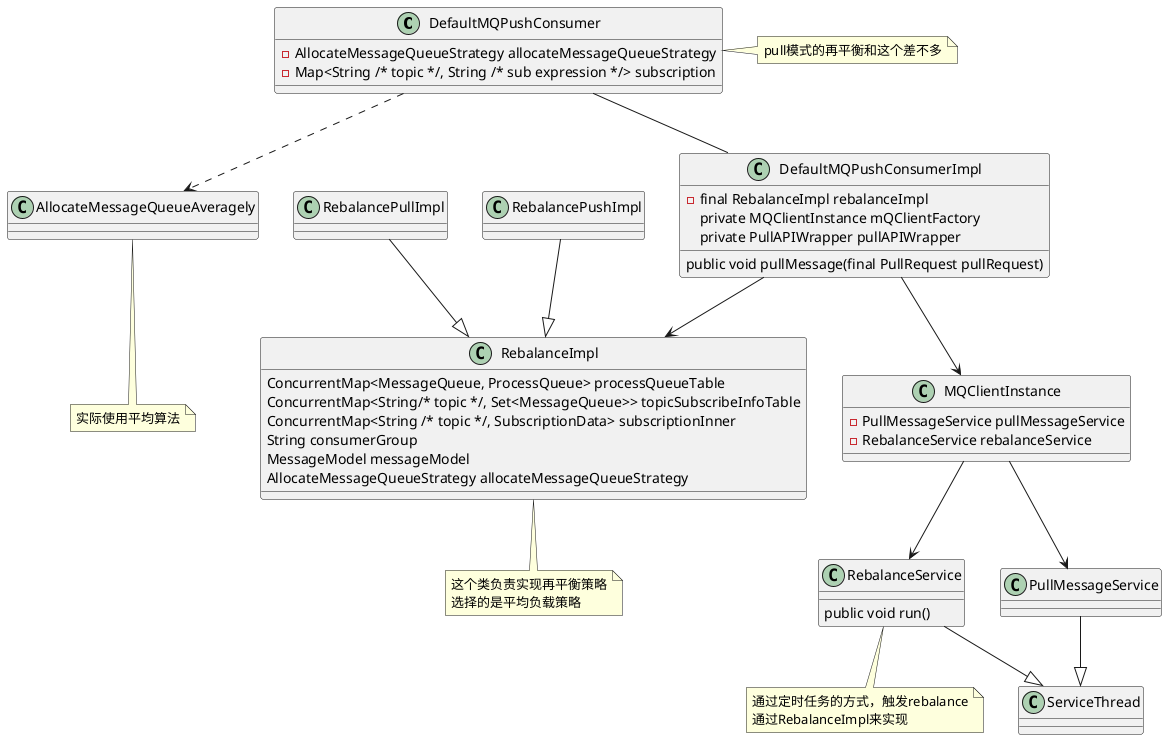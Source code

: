@startuml
class DefaultMQPushConsumer{
     -  AllocateMessageQueueStrategy allocateMessageQueueStrategy
     -Map<String /* topic */, String /* sub expression */> subscription

}
note right: pull模式的再平衡和这个差不多

class AllocateMessageQueueAveragely{
}
note bottom :实际使用平均算法
DefaultMQPushConsumer ..>AllocateMessageQueueAveragely
class DefaultMQPushConsumerImpl{

     - final RebalanceImpl rebalanceImpl
  private MQClientInstance mQClientFactory
    private PullAPIWrapper pullAPIWrapper
    public void pullMessage(final PullRequest pullRequest)

}
DefaultMQPushConsumerImpl -->RebalanceImpl
RebalancePullImpl--|>RebalanceImpl
RebalancePushImpl--|>RebalanceImpl




class RebalanceImpl{
     ConcurrentMap<MessageQueue, ProcessQueue> processQueueTable
        ConcurrentMap<String/* topic */, Set<MessageQueue>> topicSubscribeInfoTable
        ConcurrentMap<String /* topic */, SubscriptionData> subscriptionInner
      String consumerGroup
      MessageModel messageModel
      AllocateMessageQueueStrategy allocateMessageQueueStrategy
}
note bottom
 这个类负责实现再平衡策略
 选择的是平均负载策略
end note



class MQClientInstance{
    - PullMessageService pullMessageService
    - RebalanceService rebalanceService

}


class RebalanceService{
 public void run()
}
note bottom
 通过定时任务的方式，触发rebalance
 通过RebalanceImpl来实现
end note
RebalanceService--|>ServiceThread
MQClientInstance -->RebalanceService




class ServiceThread{

}

PullMessageService --|>ServiceThread
DefaultMQPushConsumer -- DefaultMQPushConsumerImpl

DefaultMQPushConsumerImpl -->MQClientInstance
MQClientInstance -->PullMessageService

@enduml